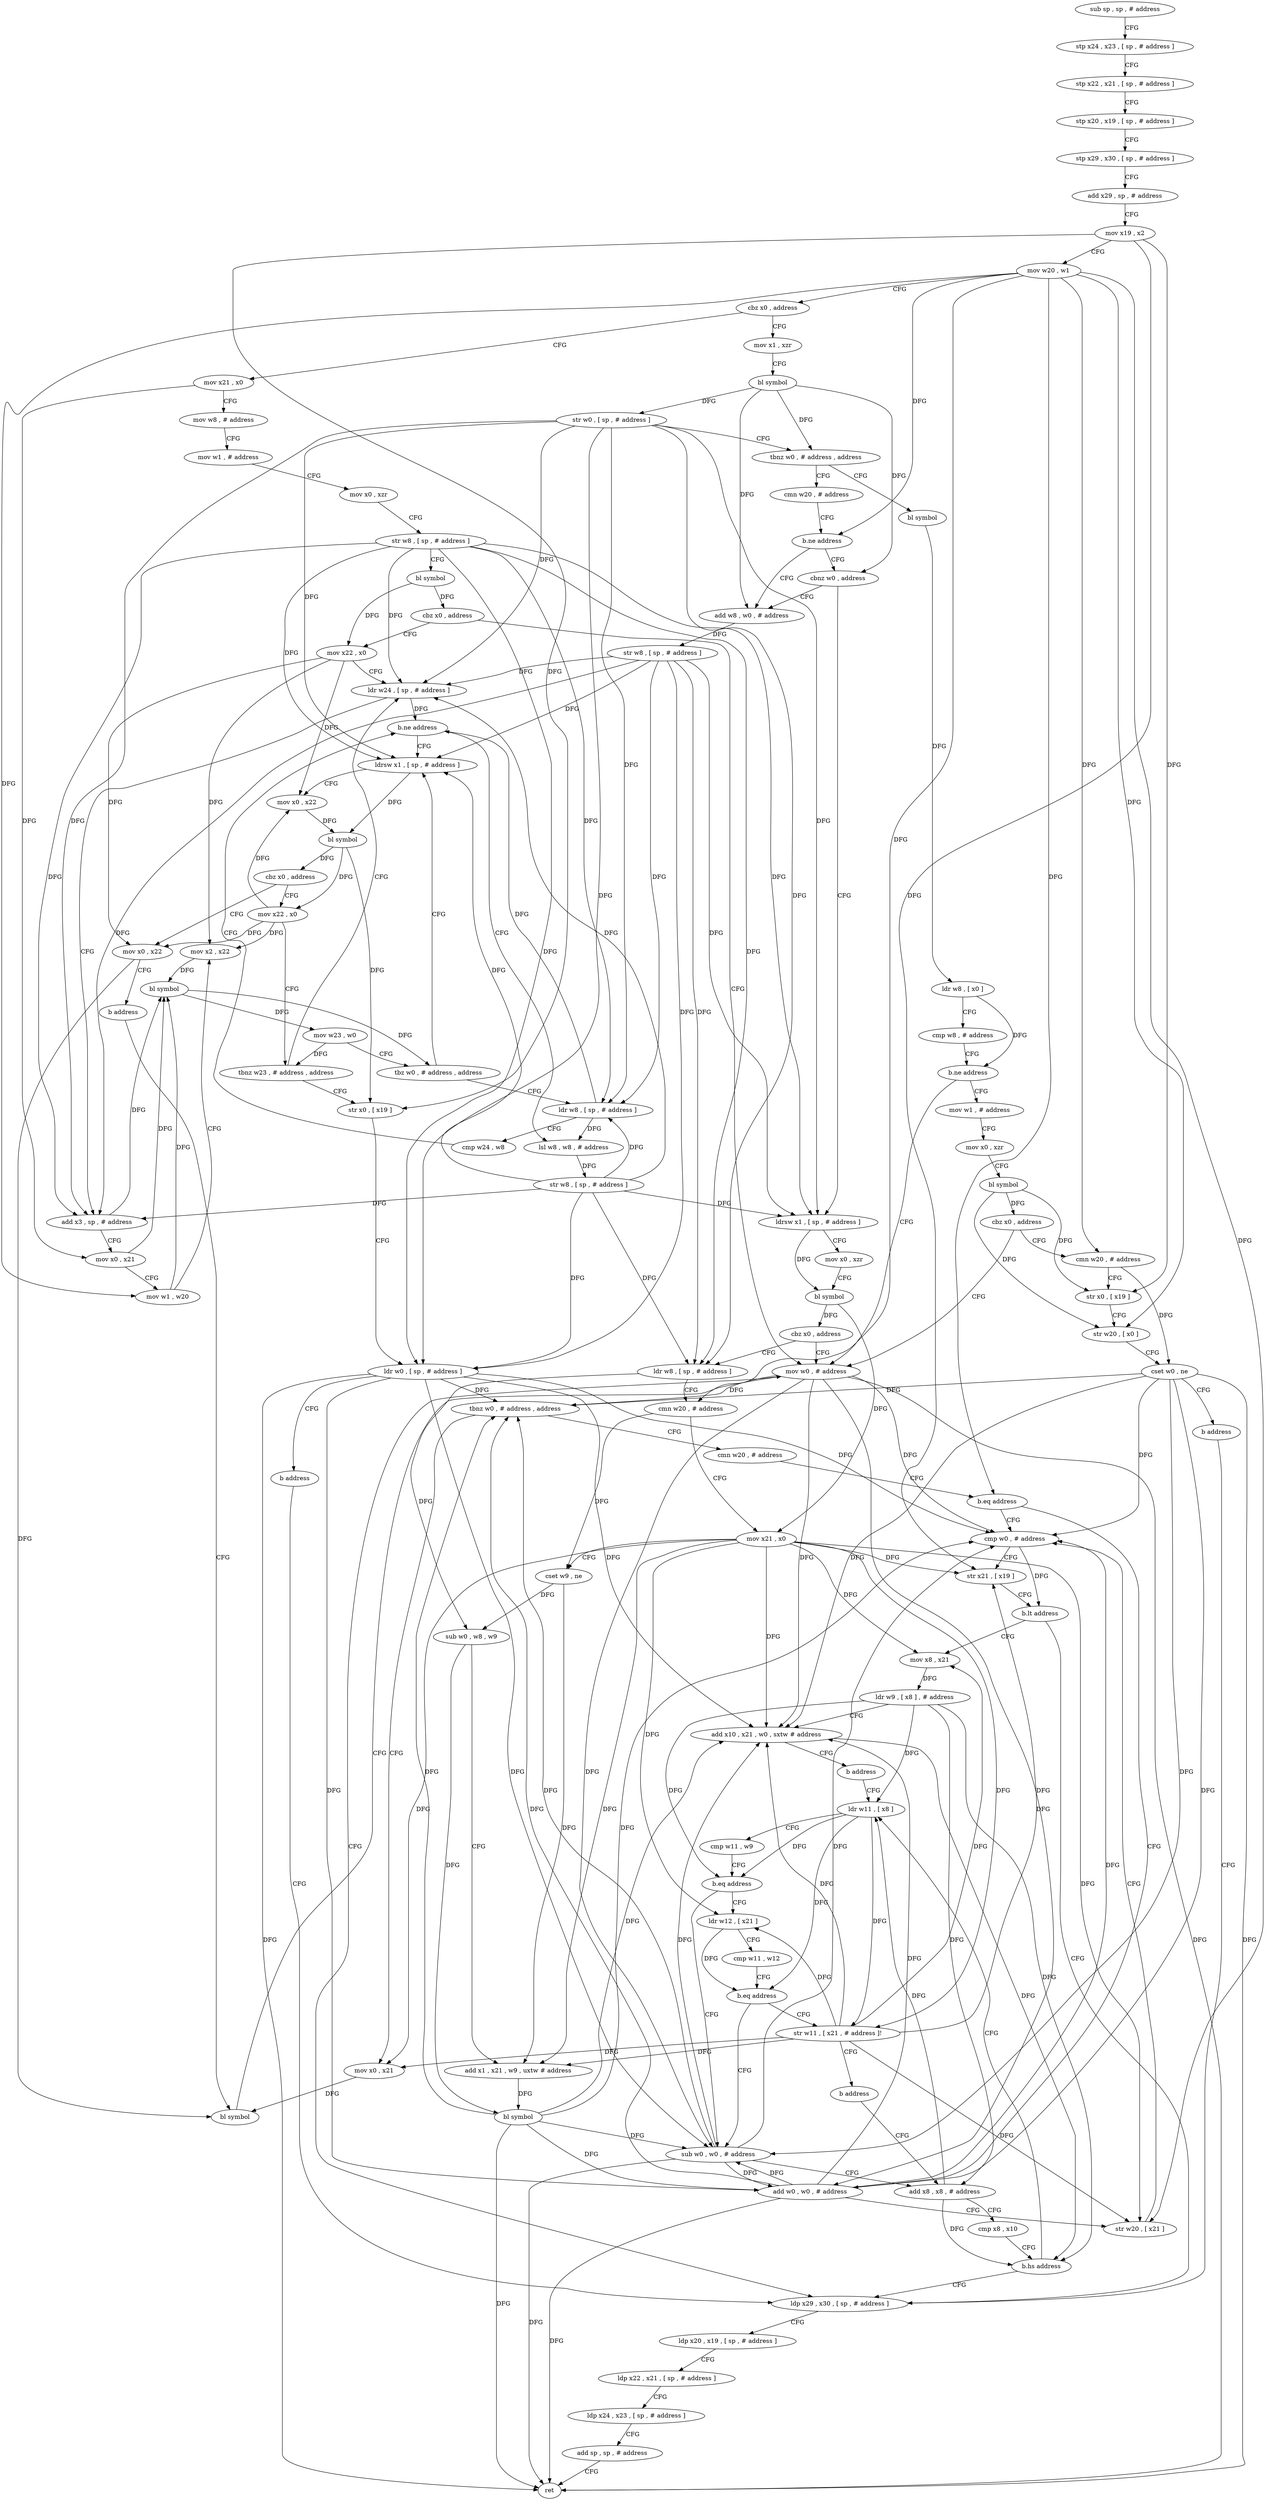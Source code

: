 digraph "func" {
"4215416" [label = "sub sp , sp , # address" ]
"4215420" [label = "stp x24 , x23 , [ sp , # address ]" ]
"4215424" [label = "stp x22 , x21 , [ sp , # address ]" ]
"4215428" [label = "stp x20 , x19 , [ sp , # address ]" ]
"4215432" [label = "stp x29 , x30 , [ sp , # address ]" ]
"4215436" [label = "add x29 , sp , # address" ]
"4215440" [label = "mov x19 , x2" ]
"4215444" [label = "mov w20 , w1" ]
"4215448" [label = "cbz x0 , address" ]
"4215572" [label = "mov x1 , xzr" ]
"4215452" [label = "mov x21 , x0" ]
"4215576" [label = "bl symbol" ]
"4215580" [label = "str w0 , [ sp , # address ]" ]
"4215584" [label = "tbnz w0 , # address , address" ]
"4215756" [label = "bl symbol" ]
"4215588" [label = "cmn w20 , # address" ]
"4215456" [label = "mov w8 , # address" ]
"4215460" [label = "mov w1 , # address" ]
"4215464" [label = "mov x0 , xzr" ]
"4215468" [label = "str w8 , [ sp , # address ]" ]
"4215472" [label = "bl symbol" ]
"4215476" [label = "cbz x0 , address" ]
"4215816" [label = "mov w0 , # address" ]
"4215480" [label = "mov x22 , x0" ]
"4215760" [label = "ldr w8 , [ x0 ]" ]
"4215764" [label = "cmp w8 , # address" ]
"4215768" [label = "b.ne address" ]
"4215772" [label = "mov w1 , # address" ]
"4215592" [label = "b.ne address" ]
"4215600" [label = "add w8 , w0 , # address" ]
"4215596" [label = "cbnz w0 , address" ]
"4215820" [label = "ldp x29 , x30 , [ sp , # address ]" ]
"4215484" [label = "ldr w24 , [ sp , # address ]" ]
"4215776" [label = "mov x0 , xzr" ]
"4215780" [label = "bl symbol" ]
"4215784" [label = "cbz x0 , address" ]
"4215788" [label = "cmn w20 , # address" ]
"4215604" [label = "str w8 , [ sp , # address ]" ]
"4215608" [label = "ldrsw x1 , [ sp , # address ]" ]
"4215536" [label = "ldrsw x1 , [ sp , # address ]" ]
"4215540" [label = "mov x0 , x22" ]
"4215544" [label = "bl symbol" ]
"4215548" [label = "cbz x0 , address" ]
"4215748" [label = "mov x0 , x22" ]
"4215552" [label = "mov x22 , x0" ]
"4215516" [label = "ldr w8 , [ sp , # address ]" ]
"4215520" [label = "cmp w24 , w8" ]
"4215524" [label = "b.ne address" ]
"4215528" [label = "lsl w8 , w8 , # address" ]
"4215792" [label = "str x0 , [ x19 ]" ]
"4215796" [label = "str w20 , [ x0 ]" ]
"4215800" [label = "cset w0 , ne" ]
"4215804" [label = "b address" ]
"4215624" [label = "ldr w8 , [ sp , # address ]" ]
"4215628" [label = "cmn w20 , # address" ]
"4215632" [label = "mov x21 , x0" ]
"4215636" [label = "cset w9 , ne" ]
"4215640" [label = "sub w0 , w8 , w9" ]
"4215644" [label = "add x1 , x21 , w9 , uxtw # address" ]
"4215648" [label = "bl symbol" ]
"4215652" [label = "tbnz w0 , # address , address" ]
"4215808" [label = "mov x0 , x21" ]
"4215656" [label = "cmn w20 , # address" ]
"4215612" [label = "mov x0 , xzr" ]
"4215616" [label = "bl symbol" ]
"4215620" [label = "cbz x0 , address" ]
"4215752" [label = "b address" ]
"4215812" [label = "bl symbol" ]
"4215556" [label = "tbnz w23 , # address , address" ]
"4215560" [label = "str x0 , [ x19 ]" ]
"4215532" [label = "str w8 , [ sp , # address ]" ]
"4215824" [label = "ldp x20 , x19 , [ sp , # address ]" ]
"4215828" [label = "ldp x22 , x21 , [ sp , # address ]" ]
"4215832" [label = "ldp x24 , x23 , [ sp , # address ]" ]
"4215836" [label = "add sp , sp , # address" ]
"4215840" [label = "ret" ]
"4215660" [label = "b.eq address" ]
"4215672" [label = "cmp w0 , # address" ]
"4215664" [label = "add w0 , w0 , # address" ]
"4215488" [label = "add x3 , sp , # address" ]
"4215492" [label = "mov x0 , x21" ]
"4215496" [label = "mov w1 , w20" ]
"4215500" [label = "mov x2 , x22" ]
"4215504" [label = "bl symbol" ]
"4215508" [label = "mov w23 , w0" ]
"4215512" [label = "tbz w0 , # address , address" ]
"4215564" [label = "ldr w0 , [ sp , # address ]" ]
"4215568" [label = "b address" ]
"4215676" [label = "str x21 , [ x19 ]" ]
"4215680" [label = "b.lt address" ]
"4215684" [label = "mov x8 , x21" ]
"4215668" [label = "str w20 , [ x21 ]" ]
"4215688" [label = "ldr w9 , [ x8 ] , # address" ]
"4215692" [label = "add x10 , x21 , w0 , sxtw # address" ]
"4215696" [label = "b address" ]
"4215716" [label = "ldr w11 , [ x8 ]" ]
"4215720" [label = "cmp w11 , w9" ]
"4215724" [label = "b.eq address" ]
"4215700" [label = "sub w0 , w0 , # address" ]
"4215728" [label = "ldr w12 , [ x21 ]" ]
"4215704" [label = "add x8 , x8 , # address" ]
"4215732" [label = "cmp w11 , w12" ]
"4215736" [label = "b.eq address" ]
"4215740" [label = "str w11 , [ x21 , # address ]!" ]
"4215744" [label = "b address" ]
"4215708" [label = "cmp x8 , x10" ]
"4215712" [label = "b.hs address" ]
"4215416" -> "4215420" [ label = "CFG" ]
"4215420" -> "4215424" [ label = "CFG" ]
"4215424" -> "4215428" [ label = "CFG" ]
"4215428" -> "4215432" [ label = "CFG" ]
"4215432" -> "4215436" [ label = "CFG" ]
"4215436" -> "4215440" [ label = "CFG" ]
"4215440" -> "4215444" [ label = "CFG" ]
"4215440" -> "4215792" [ label = "DFG" ]
"4215440" -> "4215560" [ label = "DFG" ]
"4215440" -> "4215676" [ label = "DFG" ]
"4215444" -> "4215448" [ label = "CFG" ]
"4215444" -> "4215592" [ label = "DFG" ]
"4215444" -> "4215496" [ label = "DFG" ]
"4215444" -> "4215788" [ label = "DFG" ]
"4215444" -> "4215796" [ label = "DFG" ]
"4215444" -> "4215628" [ label = "DFG" ]
"4215444" -> "4215660" [ label = "DFG" ]
"4215444" -> "4215668" [ label = "DFG" ]
"4215448" -> "4215572" [ label = "CFG" ]
"4215448" -> "4215452" [ label = "CFG" ]
"4215572" -> "4215576" [ label = "CFG" ]
"4215452" -> "4215456" [ label = "CFG" ]
"4215452" -> "4215492" [ label = "DFG" ]
"4215576" -> "4215580" [ label = "DFG" ]
"4215576" -> "4215584" [ label = "DFG" ]
"4215576" -> "4215600" [ label = "DFG" ]
"4215576" -> "4215596" [ label = "DFG" ]
"4215580" -> "4215584" [ label = "CFG" ]
"4215580" -> "4215484" [ label = "DFG" ]
"4215580" -> "4215608" [ label = "DFG" ]
"4215580" -> "4215536" [ label = "DFG" ]
"4215580" -> "4215516" [ label = "DFG" ]
"4215580" -> "4215624" [ label = "DFG" ]
"4215580" -> "4215564" [ label = "DFG" ]
"4215580" -> "4215488" [ label = "DFG" ]
"4215584" -> "4215756" [ label = "CFG" ]
"4215584" -> "4215588" [ label = "CFG" ]
"4215756" -> "4215760" [ label = "DFG" ]
"4215588" -> "4215592" [ label = "CFG" ]
"4215456" -> "4215460" [ label = "CFG" ]
"4215460" -> "4215464" [ label = "CFG" ]
"4215464" -> "4215468" [ label = "CFG" ]
"4215468" -> "4215472" [ label = "CFG" ]
"4215468" -> "4215484" [ label = "DFG" ]
"4215468" -> "4215608" [ label = "DFG" ]
"4215468" -> "4215536" [ label = "DFG" ]
"4215468" -> "4215516" [ label = "DFG" ]
"4215468" -> "4215624" [ label = "DFG" ]
"4215468" -> "4215564" [ label = "DFG" ]
"4215468" -> "4215488" [ label = "DFG" ]
"4215472" -> "4215476" [ label = "DFG" ]
"4215472" -> "4215480" [ label = "DFG" ]
"4215476" -> "4215816" [ label = "CFG" ]
"4215476" -> "4215480" [ label = "CFG" ]
"4215816" -> "4215820" [ label = "CFG" ]
"4215816" -> "4215840" [ label = "DFG" ]
"4215816" -> "4215652" [ label = "DFG" ]
"4215816" -> "4215672" [ label = "DFG" ]
"4215816" -> "4215664" [ label = "DFG" ]
"4215816" -> "4215692" [ label = "DFG" ]
"4215816" -> "4215700" [ label = "DFG" ]
"4215480" -> "4215484" [ label = "CFG" ]
"4215480" -> "4215500" [ label = "DFG" ]
"4215480" -> "4215540" [ label = "DFG" ]
"4215480" -> "4215748" [ label = "DFG" ]
"4215760" -> "4215764" [ label = "CFG" ]
"4215760" -> "4215768" [ label = "DFG" ]
"4215764" -> "4215768" [ label = "CFG" ]
"4215768" -> "4215816" [ label = "CFG" ]
"4215768" -> "4215772" [ label = "CFG" ]
"4215772" -> "4215776" [ label = "CFG" ]
"4215592" -> "4215600" [ label = "CFG" ]
"4215592" -> "4215596" [ label = "CFG" ]
"4215600" -> "4215604" [ label = "DFG" ]
"4215596" -> "4215608" [ label = "CFG" ]
"4215596" -> "4215600" [ label = "CFG" ]
"4215820" -> "4215824" [ label = "CFG" ]
"4215484" -> "4215488" [ label = "CFG" ]
"4215484" -> "4215524" [ label = "DFG" ]
"4215776" -> "4215780" [ label = "CFG" ]
"4215780" -> "4215784" [ label = "DFG" ]
"4215780" -> "4215792" [ label = "DFG" ]
"4215780" -> "4215796" [ label = "DFG" ]
"4215784" -> "4215816" [ label = "CFG" ]
"4215784" -> "4215788" [ label = "CFG" ]
"4215788" -> "4215792" [ label = "CFG" ]
"4215788" -> "4215800" [ label = "DFG" ]
"4215604" -> "4215608" [ label = "DFG" ]
"4215604" -> "4215484" [ label = "DFG" ]
"4215604" -> "4215536" [ label = "DFG" ]
"4215604" -> "4215516" [ label = "DFG" ]
"4215604" -> "4215624" [ label = "DFG" ]
"4215604" -> "4215564" [ label = "DFG" ]
"4215604" -> "4215488" [ label = "DFG" ]
"4215608" -> "4215612" [ label = "CFG" ]
"4215608" -> "4215616" [ label = "DFG" ]
"4215536" -> "4215540" [ label = "CFG" ]
"4215536" -> "4215544" [ label = "DFG" ]
"4215540" -> "4215544" [ label = "DFG" ]
"4215544" -> "4215548" [ label = "DFG" ]
"4215544" -> "4215552" [ label = "DFG" ]
"4215544" -> "4215560" [ label = "DFG" ]
"4215548" -> "4215748" [ label = "CFG" ]
"4215548" -> "4215552" [ label = "CFG" ]
"4215748" -> "4215752" [ label = "CFG" ]
"4215748" -> "4215812" [ label = "DFG" ]
"4215552" -> "4215556" [ label = "CFG" ]
"4215552" -> "4215500" [ label = "DFG" ]
"4215552" -> "4215540" [ label = "DFG" ]
"4215552" -> "4215748" [ label = "DFG" ]
"4215516" -> "4215520" [ label = "CFG" ]
"4215516" -> "4215524" [ label = "DFG" ]
"4215516" -> "4215528" [ label = "DFG" ]
"4215520" -> "4215524" [ label = "CFG" ]
"4215524" -> "4215536" [ label = "CFG" ]
"4215524" -> "4215528" [ label = "CFG" ]
"4215528" -> "4215532" [ label = "DFG" ]
"4215792" -> "4215796" [ label = "CFG" ]
"4215796" -> "4215800" [ label = "CFG" ]
"4215800" -> "4215804" [ label = "CFG" ]
"4215800" -> "4215840" [ label = "DFG" ]
"4215800" -> "4215652" [ label = "DFG" ]
"4215800" -> "4215672" [ label = "DFG" ]
"4215800" -> "4215664" [ label = "DFG" ]
"4215800" -> "4215692" [ label = "DFG" ]
"4215800" -> "4215700" [ label = "DFG" ]
"4215804" -> "4215820" [ label = "CFG" ]
"4215624" -> "4215628" [ label = "CFG" ]
"4215624" -> "4215640" [ label = "DFG" ]
"4215628" -> "4215632" [ label = "CFG" ]
"4215628" -> "4215636" [ label = "DFG" ]
"4215632" -> "4215636" [ label = "CFG" ]
"4215632" -> "4215644" [ label = "DFG" ]
"4215632" -> "4215808" [ label = "DFG" ]
"4215632" -> "4215676" [ label = "DFG" ]
"4215632" -> "4215668" [ label = "DFG" ]
"4215632" -> "4215684" [ label = "DFG" ]
"4215632" -> "4215692" [ label = "DFG" ]
"4215632" -> "4215728" [ label = "DFG" ]
"4215632" -> "4215740" [ label = "DFG" ]
"4215636" -> "4215640" [ label = "DFG" ]
"4215636" -> "4215644" [ label = "DFG" ]
"4215640" -> "4215644" [ label = "CFG" ]
"4215640" -> "4215648" [ label = "DFG" ]
"4215644" -> "4215648" [ label = "DFG" ]
"4215648" -> "4215652" [ label = "DFG" ]
"4215648" -> "4215840" [ label = "DFG" ]
"4215648" -> "4215672" [ label = "DFG" ]
"4215648" -> "4215664" [ label = "DFG" ]
"4215648" -> "4215692" [ label = "DFG" ]
"4215648" -> "4215700" [ label = "DFG" ]
"4215652" -> "4215808" [ label = "CFG" ]
"4215652" -> "4215656" [ label = "CFG" ]
"4215808" -> "4215812" [ label = "DFG" ]
"4215656" -> "4215660" [ label = "CFG" ]
"4215612" -> "4215616" [ label = "CFG" ]
"4215616" -> "4215620" [ label = "DFG" ]
"4215616" -> "4215632" [ label = "DFG" ]
"4215620" -> "4215816" [ label = "CFG" ]
"4215620" -> "4215624" [ label = "CFG" ]
"4215752" -> "4215812" [ label = "CFG" ]
"4215812" -> "4215816" [ label = "CFG" ]
"4215556" -> "4215484" [ label = "CFG" ]
"4215556" -> "4215560" [ label = "CFG" ]
"4215560" -> "4215564" [ label = "CFG" ]
"4215532" -> "4215536" [ label = "DFG" ]
"4215532" -> "4215484" [ label = "DFG" ]
"4215532" -> "4215488" [ label = "DFG" ]
"4215532" -> "4215608" [ label = "DFG" ]
"4215532" -> "4215516" [ label = "DFG" ]
"4215532" -> "4215624" [ label = "DFG" ]
"4215532" -> "4215564" [ label = "DFG" ]
"4215824" -> "4215828" [ label = "CFG" ]
"4215828" -> "4215832" [ label = "CFG" ]
"4215832" -> "4215836" [ label = "CFG" ]
"4215836" -> "4215840" [ label = "CFG" ]
"4215660" -> "4215672" [ label = "CFG" ]
"4215660" -> "4215664" [ label = "CFG" ]
"4215672" -> "4215676" [ label = "CFG" ]
"4215672" -> "4215680" [ label = "DFG" ]
"4215664" -> "4215668" [ label = "CFG" ]
"4215664" -> "4215652" [ label = "DFG" ]
"4215664" -> "4215672" [ label = "DFG" ]
"4215664" -> "4215840" [ label = "DFG" ]
"4215664" -> "4215692" [ label = "DFG" ]
"4215664" -> "4215700" [ label = "DFG" ]
"4215488" -> "4215492" [ label = "CFG" ]
"4215488" -> "4215504" [ label = "DFG" ]
"4215492" -> "4215496" [ label = "CFG" ]
"4215492" -> "4215504" [ label = "DFG" ]
"4215496" -> "4215500" [ label = "CFG" ]
"4215496" -> "4215504" [ label = "DFG" ]
"4215500" -> "4215504" [ label = "DFG" ]
"4215504" -> "4215508" [ label = "DFG" ]
"4215504" -> "4215512" [ label = "DFG" ]
"4215508" -> "4215512" [ label = "CFG" ]
"4215508" -> "4215556" [ label = "DFG" ]
"4215512" -> "4215536" [ label = "CFG" ]
"4215512" -> "4215516" [ label = "CFG" ]
"4215564" -> "4215568" [ label = "CFG" ]
"4215564" -> "4215840" [ label = "DFG" ]
"4215564" -> "4215652" [ label = "DFG" ]
"4215564" -> "4215672" [ label = "DFG" ]
"4215564" -> "4215664" [ label = "DFG" ]
"4215564" -> "4215692" [ label = "DFG" ]
"4215564" -> "4215700" [ label = "DFG" ]
"4215568" -> "4215820" [ label = "CFG" ]
"4215676" -> "4215680" [ label = "CFG" ]
"4215680" -> "4215820" [ label = "CFG" ]
"4215680" -> "4215684" [ label = "CFG" ]
"4215684" -> "4215688" [ label = "DFG" ]
"4215668" -> "4215672" [ label = "CFG" ]
"4215688" -> "4215692" [ label = "CFG" ]
"4215688" -> "4215724" [ label = "DFG" ]
"4215688" -> "4215716" [ label = "DFG" ]
"4215688" -> "4215704" [ label = "DFG" ]
"4215688" -> "4215712" [ label = "DFG" ]
"4215692" -> "4215696" [ label = "CFG" ]
"4215692" -> "4215712" [ label = "DFG" ]
"4215696" -> "4215716" [ label = "CFG" ]
"4215716" -> "4215720" [ label = "CFG" ]
"4215716" -> "4215724" [ label = "DFG" ]
"4215716" -> "4215736" [ label = "DFG" ]
"4215716" -> "4215740" [ label = "DFG" ]
"4215720" -> "4215724" [ label = "CFG" ]
"4215724" -> "4215700" [ label = "CFG" ]
"4215724" -> "4215728" [ label = "CFG" ]
"4215700" -> "4215704" [ label = "CFG" ]
"4215700" -> "4215652" [ label = "DFG" ]
"4215700" -> "4215672" [ label = "DFG" ]
"4215700" -> "4215664" [ label = "DFG" ]
"4215700" -> "4215692" [ label = "DFG" ]
"4215700" -> "4215840" [ label = "DFG" ]
"4215728" -> "4215732" [ label = "CFG" ]
"4215728" -> "4215736" [ label = "DFG" ]
"4215704" -> "4215708" [ label = "CFG" ]
"4215704" -> "4215716" [ label = "DFG" ]
"4215704" -> "4215712" [ label = "DFG" ]
"4215732" -> "4215736" [ label = "CFG" ]
"4215736" -> "4215700" [ label = "CFG" ]
"4215736" -> "4215740" [ label = "CFG" ]
"4215740" -> "4215744" [ label = "CFG" ]
"4215740" -> "4215808" [ label = "DFG" ]
"4215740" -> "4215676" [ label = "DFG" ]
"4215740" -> "4215684" [ label = "DFG" ]
"4215740" -> "4215728" [ label = "DFG" ]
"4215740" -> "4215644" [ label = "DFG" ]
"4215740" -> "4215668" [ label = "DFG" ]
"4215740" -> "4215692" [ label = "DFG" ]
"4215744" -> "4215704" [ label = "CFG" ]
"4215708" -> "4215712" [ label = "CFG" ]
"4215712" -> "4215820" [ label = "CFG" ]
"4215712" -> "4215716" [ label = "CFG" ]
}
